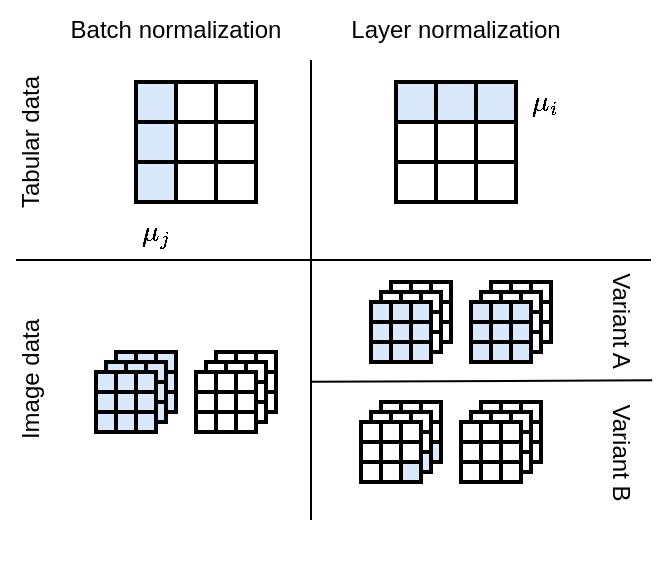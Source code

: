 <mxfile version="24.2.3" type="device">
  <diagram name="Pagina-1" id="hPfG_c1kKP1CDaCPwkiP">
    <mxGraphModel dx="1247" dy="450" grid="1" gridSize="10" guides="1" tooltips="1" connect="1" arrows="1" fold="1" page="1" pageScale="1" pageWidth="1500" pageHeight="500" math="1" shadow="0">
      <root>
        <mxCell id="0" />
        <mxCell id="1" parent="0" />
        <mxCell id="1DI8FMUEm7F4DSgxxOaH-115" value="" style="rounded=0;whiteSpace=wrap;html=1;strokeWidth=2;" vertex="1" parent="1">
          <mxGeometry x="827.5" y="191" width="10" height="10" as="geometry" />
        </mxCell>
        <mxCell id="1DI8FMUEm7F4DSgxxOaH-116" value="" style="rounded=0;whiteSpace=wrap;html=1;strokeWidth=2;" vertex="1" parent="1">
          <mxGeometry x="837.5" y="191" width="10" height="10" as="geometry" />
        </mxCell>
        <mxCell id="1DI8FMUEm7F4DSgxxOaH-117" value="" style="rounded=0;whiteSpace=wrap;html=1;strokeWidth=2;" vertex="1" parent="1">
          <mxGeometry x="847.5" y="191" width="10" height="10" as="geometry" />
        </mxCell>
        <mxCell id="1DI8FMUEm7F4DSgxxOaH-118" value="" style="rounded=0;whiteSpace=wrap;html=1;strokeWidth=2;" vertex="1" parent="1">
          <mxGeometry x="827.5" y="201" width="10" height="10" as="geometry" />
        </mxCell>
        <mxCell id="1DI8FMUEm7F4DSgxxOaH-119" value="" style="rounded=0;whiteSpace=wrap;html=1;strokeWidth=2;" vertex="1" parent="1">
          <mxGeometry x="837.5" y="201" width="10" height="10" as="geometry" />
        </mxCell>
        <mxCell id="1DI8FMUEm7F4DSgxxOaH-120" value="" style="rounded=0;whiteSpace=wrap;html=1;strokeWidth=2;" vertex="1" parent="1">
          <mxGeometry x="847.5" y="201" width="10" height="10" as="geometry" />
        </mxCell>
        <mxCell id="1DI8FMUEm7F4DSgxxOaH-121" value="" style="rounded=0;whiteSpace=wrap;html=1;strokeWidth=2;" vertex="1" parent="1">
          <mxGeometry x="827.5" y="211" width="10" height="10" as="geometry" />
        </mxCell>
        <mxCell id="1DI8FMUEm7F4DSgxxOaH-122" value="" style="rounded=0;whiteSpace=wrap;html=1;strokeWidth=2;" vertex="1" parent="1">
          <mxGeometry x="837.5" y="211" width="10" height="10" as="geometry" />
        </mxCell>
        <mxCell id="1DI8FMUEm7F4DSgxxOaH-123" value="" style="rounded=0;whiteSpace=wrap;html=1;strokeWidth=2;" vertex="1" parent="1">
          <mxGeometry x="847.5" y="211" width="10" height="10" as="geometry" />
        </mxCell>
        <mxCell id="1DI8FMUEm7F4DSgxxOaH-97" value="" style="rounded=0;whiteSpace=wrap;html=1;strokeWidth=2;" vertex="1" parent="1">
          <mxGeometry x="822.5" y="196" width="10" height="10" as="geometry" />
        </mxCell>
        <mxCell id="1DI8FMUEm7F4DSgxxOaH-98" value="" style="rounded=0;whiteSpace=wrap;html=1;strokeWidth=2;" vertex="1" parent="1">
          <mxGeometry x="832.5" y="196" width="10" height="10" as="geometry" />
        </mxCell>
        <mxCell id="1DI8FMUEm7F4DSgxxOaH-99" value="" style="rounded=0;whiteSpace=wrap;html=1;strokeWidth=2;" vertex="1" parent="1">
          <mxGeometry x="842.5" y="196" width="10" height="10" as="geometry" />
        </mxCell>
        <mxCell id="1DI8FMUEm7F4DSgxxOaH-100" value="" style="rounded=0;whiteSpace=wrap;html=1;strokeWidth=2;" vertex="1" parent="1">
          <mxGeometry x="822.5" y="206" width="10" height="10" as="geometry" />
        </mxCell>
        <mxCell id="1DI8FMUEm7F4DSgxxOaH-101" value="" style="rounded=0;whiteSpace=wrap;html=1;strokeWidth=2;" vertex="1" parent="1">
          <mxGeometry x="832.5" y="206" width="10" height="10" as="geometry" />
        </mxCell>
        <mxCell id="1DI8FMUEm7F4DSgxxOaH-102" value="" style="rounded=0;whiteSpace=wrap;html=1;strokeWidth=2;" vertex="1" parent="1">
          <mxGeometry x="842.5" y="206" width="10" height="10" as="geometry" />
        </mxCell>
        <mxCell id="1DI8FMUEm7F4DSgxxOaH-103" value="" style="rounded=0;whiteSpace=wrap;html=1;strokeWidth=2;" vertex="1" parent="1">
          <mxGeometry x="822.5" y="216" width="10" height="10" as="geometry" />
        </mxCell>
        <mxCell id="1DI8FMUEm7F4DSgxxOaH-104" value="" style="rounded=0;whiteSpace=wrap;html=1;strokeWidth=2;" vertex="1" parent="1">
          <mxGeometry x="832.5" y="216" width="10" height="10" as="geometry" />
        </mxCell>
        <mxCell id="1DI8FMUEm7F4DSgxxOaH-105" value="" style="rounded=0;whiteSpace=wrap;html=1;strokeWidth=2;" vertex="1" parent="1">
          <mxGeometry x="842.5" y="216" width="10" height="10" as="geometry" />
        </mxCell>
        <mxCell id="1DI8FMUEm7F4DSgxxOaH-1" value="" style="rounded=0;whiteSpace=wrap;html=1;strokeWidth=2;fillColor=#dae8fc;strokeColor=default;" vertex="1" parent="1">
          <mxGeometry x="700" y="91" width="20" height="20" as="geometry" />
        </mxCell>
        <mxCell id="1DI8FMUEm7F4DSgxxOaH-3" value="" style="rounded=0;whiteSpace=wrap;html=1;strokeWidth=2;" vertex="1" parent="1">
          <mxGeometry x="720" y="91" width="20" height="20" as="geometry" />
        </mxCell>
        <mxCell id="1DI8FMUEm7F4DSgxxOaH-4" value="" style="rounded=0;whiteSpace=wrap;html=1;strokeWidth=2;" vertex="1" parent="1">
          <mxGeometry x="740" y="91" width="20" height="20" as="geometry" />
        </mxCell>
        <mxCell id="1DI8FMUEm7F4DSgxxOaH-5" value="" style="rounded=0;whiteSpace=wrap;html=1;strokeWidth=2;fillColor=#dae8fc;strokeColor=default;" vertex="1" parent="1">
          <mxGeometry x="700" y="111" width="20" height="20" as="geometry" />
        </mxCell>
        <mxCell id="1DI8FMUEm7F4DSgxxOaH-6" value="" style="rounded=0;whiteSpace=wrap;html=1;strokeWidth=2;" vertex="1" parent="1">
          <mxGeometry x="720" y="111" width="20" height="20" as="geometry" />
        </mxCell>
        <mxCell id="1DI8FMUEm7F4DSgxxOaH-7" value="" style="rounded=0;whiteSpace=wrap;html=1;strokeWidth=2;" vertex="1" parent="1">
          <mxGeometry x="740" y="111" width="20" height="20" as="geometry" />
        </mxCell>
        <mxCell id="1DI8FMUEm7F4DSgxxOaH-8" value="" style="rounded=0;whiteSpace=wrap;html=1;strokeWidth=2;fillColor=#dae8fc;strokeColor=default;" vertex="1" parent="1">
          <mxGeometry x="700" y="131" width="20" height="20" as="geometry" />
        </mxCell>
        <mxCell id="1DI8FMUEm7F4DSgxxOaH-9" value="" style="rounded=0;whiteSpace=wrap;html=1;strokeWidth=2;" vertex="1" parent="1">
          <mxGeometry x="720" y="131" width="20" height="20" as="geometry" />
        </mxCell>
        <mxCell id="1DI8FMUEm7F4DSgxxOaH-10" value="" style="rounded=0;whiteSpace=wrap;html=1;strokeWidth=2;" vertex="1" parent="1">
          <mxGeometry x="740" y="131" width="20" height="20" as="geometry" />
        </mxCell>
        <mxCell id="1DI8FMUEm7F4DSgxxOaH-12" value="Tabular data" style="text;html=1;align=center;verticalAlign=middle;whiteSpace=wrap;rounded=0;rotation=-90;" vertex="1" parent="1">
          <mxGeometry x="605" y="106" width="85" height="30" as="geometry" />
        </mxCell>
        <mxCell id="1DI8FMUEm7F4DSgxxOaH-13" value="$$\mu_j$$" style="text;html=1;align=center;verticalAlign=middle;whiteSpace=wrap;rounded=0;" vertex="1" parent="1">
          <mxGeometry x="680" y="151" width="60" height="30" as="geometry" />
        </mxCell>
        <mxCell id="1DI8FMUEm7F4DSgxxOaH-14" value="Image data" style="text;html=1;align=center;verticalAlign=middle;whiteSpace=wrap;rounded=0;rotation=-90;" vertex="1" parent="1">
          <mxGeometry x="607.5" y="225" width="80" height="30" as="geometry" />
        </mxCell>
        <mxCell id="1DI8FMUEm7F4DSgxxOaH-15" value="" style="rounded=0;whiteSpace=wrap;html=1;strokeWidth=2;fillColor=#dae8fc;strokeColor=default;" vertex="1" parent="1">
          <mxGeometry x="830" y="91" width="20" height="20" as="geometry" />
        </mxCell>
        <mxCell id="1DI8FMUEm7F4DSgxxOaH-16" value="" style="rounded=0;whiteSpace=wrap;html=1;strokeWidth=2;fillColor=#dae8fc;strokeColor=default;" vertex="1" parent="1">
          <mxGeometry x="850" y="91" width="20" height="20" as="geometry" />
        </mxCell>
        <mxCell id="1DI8FMUEm7F4DSgxxOaH-17" value="" style="rounded=0;whiteSpace=wrap;html=1;strokeWidth=2;fillColor=#dae8fc;strokeColor=default;" vertex="1" parent="1">
          <mxGeometry x="870" y="91" width="20" height="20" as="geometry" />
        </mxCell>
        <mxCell id="1DI8FMUEm7F4DSgxxOaH-18" value="" style="rounded=0;whiteSpace=wrap;html=1;strokeWidth=2;" vertex="1" parent="1">
          <mxGeometry x="830" y="111" width="20" height="20" as="geometry" />
        </mxCell>
        <mxCell id="1DI8FMUEm7F4DSgxxOaH-19" value="" style="rounded=0;whiteSpace=wrap;html=1;strokeWidth=2;" vertex="1" parent="1">
          <mxGeometry x="850" y="111" width="20" height="20" as="geometry" />
        </mxCell>
        <mxCell id="1DI8FMUEm7F4DSgxxOaH-20" value="" style="rounded=0;whiteSpace=wrap;html=1;strokeWidth=2;" vertex="1" parent="1">
          <mxGeometry x="870" y="111" width="20" height="20" as="geometry" />
        </mxCell>
        <mxCell id="1DI8FMUEm7F4DSgxxOaH-21" value="" style="rounded=0;whiteSpace=wrap;html=1;strokeWidth=2;" vertex="1" parent="1">
          <mxGeometry x="830" y="131" width="20" height="20" as="geometry" />
        </mxCell>
        <mxCell id="1DI8FMUEm7F4DSgxxOaH-22" value="" style="rounded=0;whiteSpace=wrap;html=1;strokeWidth=2;" vertex="1" parent="1">
          <mxGeometry x="850" y="131" width="20" height="20" as="geometry" />
        </mxCell>
        <mxCell id="1DI8FMUEm7F4DSgxxOaH-23" value="" style="rounded=0;whiteSpace=wrap;html=1;strokeWidth=2;" vertex="1" parent="1">
          <mxGeometry x="870" y="131" width="20" height="20" as="geometry" />
        </mxCell>
        <mxCell id="1DI8FMUEm7F4DSgxxOaH-24" value="$$\mu_i$$" style="text;html=1;align=center;verticalAlign=middle;whiteSpace=wrap;rounded=0;" vertex="1" parent="1">
          <mxGeometry x="890" y="86" width="30" height="30" as="geometry" />
        </mxCell>
        <mxCell id="1DI8FMUEm7F4DSgxxOaH-71" value="" style="rounded=0;whiteSpace=wrap;html=1;strokeWidth=2;fillColor=#dae8fc;strokeColor=default;" vertex="1" parent="1">
          <mxGeometry x="817.5" y="201" width="10" height="10" as="geometry" />
        </mxCell>
        <mxCell id="1DI8FMUEm7F4DSgxxOaH-80" value="" style="rounded=0;whiteSpace=wrap;html=1;strokeWidth=2;fillColor=#dae8fc;strokeColor=default;" vertex="1" parent="1">
          <mxGeometry x="827.5" y="201" width="10" height="10" as="geometry" />
        </mxCell>
        <mxCell id="1DI8FMUEm7F4DSgxxOaH-81" value="" style="rounded=0;whiteSpace=wrap;html=1;strokeWidth=2;fillColor=#dae8fc;strokeColor=default;" vertex="1" parent="1">
          <mxGeometry x="837.5" y="201" width="10" height="10" as="geometry" />
        </mxCell>
        <mxCell id="1DI8FMUEm7F4DSgxxOaH-82" value="" style="rounded=0;whiteSpace=wrap;html=1;strokeWidth=2;fillColor=#dae8fc;strokeColor=default;" vertex="1" parent="1">
          <mxGeometry x="817.5" y="211" width="10" height="10" as="geometry" />
        </mxCell>
        <mxCell id="1DI8FMUEm7F4DSgxxOaH-83" value="" style="rounded=0;whiteSpace=wrap;html=1;strokeWidth=2;fillColor=#dae8fc;strokeColor=default;" vertex="1" parent="1">
          <mxGeometry x="827.5" y="211" width="10" height="10" as="geometry" />
        </mxCell>
        <mxCell id="1DI8FMUEm7F4DSgxxOaH-84" value="" style="rounded=0;whiteSpace=wrap;html=1;strokeWidth=2;fillColor=#dae8fc;strokeColor=default;" vertex="1" parent="1">
          <mxGeometry x="837.5" y="211" width="10" height="10" as="geometry" />
        </mxCell>
        <mxCell id="1DI8FMUEm7F4DSgxxOaH-85" value="" style="rounded=0;whiteSpace=wrap;html=1;strokeWidth=2;fillColor=#dae8fc;strokeColor=default;" vertex="1" parent="1">
          <mxGeometry x="817.5" y="221" width="10" height="10" as="geometry" />
        </mxCell>
        <mxCell id="1DI8FMUEm7F4DSgxxOaH-86" value="" style="rounded=0;whiteSpace=wrap;html=1;strokeWidth=2;fillColor=#dae8fc;strokeColor=default;" vertex="1" parent="1">
          <mxGeometry x="827.5" y="221" width="10" height="10" as="geometry" />
        </mxCell>
        <mxCell id="1DI8FMUEm7F4DSgxxOaH-87" value="" style="rounded=0;whiteSpace=wrap;html=1;strokeWidth=2;fillColor=#dae8fc;strokeColor=default;" vertex="1" parent="1">
          <mxGeometry x="837.5" y="221" width="10" height="10" as="geometry" />
        </mxCell>
        <mxCell id="1DI8FMUEm7F4DSgxxOaH-124" value="" style="rounded=0;whiteSpace=wrap;html=1;strokeWidth=2;" vertex="1" parent="1">
          <mxGeometry x="877.5" y="191" width="10" height="10" as="geometry" />
        </mxCell>
        <mxCell id="1DI8FMUEm7F4DSgxxOaH-125" value="" style="rounded=0;whiteSpace=wrap;html=1;strokeWidth=2;" vertex="1" parent="1">
          <mxGeometry x="887.5" y="191" width="10" height="10" as="geometry" />
        </mxCell>
        <mxCell id="1DI8FMUEm7F4DSgxxOaH-126" value="" style="rounded=0;whiteSpace=wrap;html=1;strokeWidth=2;" vertex="1" parent="1">
          <mxGeometry x="897.5" y="191" width="10" height="10" as="geometry" />
        </mxCell>
        <mxCell id="1DI8FMUEm7F4DSgxxOaH-127" value="" style="rounded=0;whiteSpace=wrap;html=1;strokeWidth=2;" vertex="1" parent="1">
          <mxGeometry x="877.5" y="201" width="10" height="10" as="geometry" />
        </mxCell>
        <mxCell id="1DI8FMUEm7F4DSgxxOaH-128" value="" style="rounded=0;whiteSpace=wrap;html=1;strokeWidth=2;" vertex="1" parent="1">
          <mxGeometry x="887.5" y="201" width="10" height="10" as="geometry" />
        </mxCell>
        <mxCell id="1DI8FMUEm7F4DSgxxOaH-129" value="" style="rounded=0;whiteSpace=wrap;html=1;strokeWidth=2;" vertex="1" parent="1">
          <mxGeometry x="897.5" y="201" width="10" height="10" as="geometry" />
        </mxCell>
        <mxCell id="1DI8FMUEm7F4DSgxxOaH-130" value="" style="rounded=0;whiteSpace=wrap;html=1;strokeWidth=2;" vertex="1" parent="1">
          <mxGeometry x="877.5" y="211" width="10" height="10" as="geometry" />
        </mxCell>
        <mxCell id="1DI8FMUEm7F4DSgxxOaH-131" value="" style="rounded=0;whiteSpace=wrap;html=1;strokeWidth=2;" vertex="1" parent="1">
          <mxGeometry x="887.5" y="211" width="10" height="10" as="geometry" />
        </mxCell>
        <mxCell id="1DI8FMUEm7F4DSgxxOaH-132" value="" style="rounded=0;whiteSpace=wrap;html=1;strokeWidth=2;" vertex="1" parent="1">
          <mxGeometry x="897.5" y="211" width="10" height="10" as="geometry" />
        </mxCell>
        <mxCell id="1DI8FMUEm7F4DSgxxOaH-133" value="" style="rounded=0;whiteSpace=wrap;html=1;strokeWidth=2;" vertex="1" parent="1">
          <mxGeometry x="872.5" y="196" width="10" height="10" as="geometry" />
        </mxCell>
        <mxCell id="1DI8FMUEm7F4DSgxxOaH-134" value="" style="rounded=0;whiteSpace=wrap;html=1;strokeWidth=2;" vertex="1" parent="1">
          <mxGeometry x="882.5" y="196" width="10" height="10" as="geometry" />
        </mxCell>
        <mxCell id="1DI8FMUEm7F4DSgxxOaH-135" value="" style="rounded=0;whiteSpace=wrap;html=1;strokeWidth=2;" vertex="1" parent="1">
          <mxGeometry x="892.5" y="196" width="10" height="10" as="geometry" />
        </mxCell>
        <mxCell id="1DI8FMUEm7F4DSgxxOaH-136" value="" style="rounded=0;whiteSpace=wrap;html=1;strokeWidth=2;" vertex="1" parent="1">
          <mxGeometry x="872.5" y="206" width="10" height="10" as="geometry" />
        </mxCell>
        <mxCell id="1DI8FMUEm7F4DSgxxOaH-137" value="" style="rounded=0;whiteSpace=wrap;html=1;strokeWidth=2;" vertex="1" parent="1">
          <mxGeometry x="882.5" y="206" width="10" height="10" as="geometry" />
        </mxCell>
        <mxCell id="1DI8FMUEm7F4DSgxxOaH-138" value="" style="rounded=0;whiteSpace=wrap;html=1;strokeWidth=2;" vertex="1" parent="1">
          <mxGeometry x="892.5" y="206" width="10" height="10" as="geometry" />
        </mxCell>
        <mxCell id="1DI8FMUEm7F4DSgxxOaH-139" value="" style="rounded=0;whiteSpace=wrap;html=1;strokeWidth=2;" vertex="1" parent="1">
          <mxGeometry x="872.5" y="216" width="10" height="10" as="geometry" />
        </mxCell>
        <mxCell id="1DI8FMUEm7F4DSgxxOaH-140" value="" style="rounded=0;whiteSpace=wrap;html=1;strokeWidth=2;" vertex="1" parent="1">
          <mxGeometry x="882.5" y="216" width="10" height="10" as="geometry" />
        </mxCell>
        <mxCell id="1DI8FMUEm7F4DSgxxOaH-141" value="" style="rounded=0;whiteSpace=wrap;html=1;strokeWidth=2;" vertex="1" parent="1">
          <mxGeometry x="892.5" y="216" width="10" height="10" as="geometry" />
        </mxCell>
        <mxCell id="1DI8FMUEm7F4DSgxxOaH-142" value="" style="rounded=0;whiteSpace=wrap;html=1;strokeWidth=2;fillColor=#dae8fc;strokeColor=default;" vertex="1" parent="1">
          <mxGeometry x="867.5" y="201" width="10" height="10" as="geometry" />
        </mxCell>
        <mxCell id="1DI8FMUEm7F4DSgxxOaH-143" value="" style="rounded=0;whiteSpace=wrap;html=1;strokeWidth=2;fillColor=#dae8fc;strokeColor=default;" vertex="1" parent="1">
          <mxGeometry x="877.5" y="201" width="10" height="10" as="geometry" />
        </mxCell>
        <mxCell id="1DI8FMUEm7F4DSgxxOaH-144" value="" style="rounded=0;whiteSpace=wrap;html=1;strokeWidth=2;fillColor=#dae8fc;strokeColor=default;" vertex="1" parent="1">
          <mxGeometry x="887.5" y="201" width="10" height="10" as="geometry" />
        </mxCell>
        <mxCell id="1DI8FMUEm7F4DSgxxOaH-145" value="" style="rounded=0;whiteSpace=wrap;html=1;strokeWidth=2;fillColor=#dae8fc;strokeColor=default;" vertex="1" parent="1">
          <mxGeometry x="867.5" y="211" width="10" height="10" as="geometry" />
        </mxCell>
        <mxCell id="1DI8FMUEm7F4DSgxxOaH-146" value="" style="rounded=0;whiteSpace=wrap;html=1;strokeWidth=2;fillColor=#dae8fc;strokeColor=default;" vertex="1" parent="1">
          <mxGeometry x="877.5" y="211" width="10" height="10" as="geometry" />
        </mxCell>
        <mxCell id="1DI8FMUEm7F4DSgxxOaH-147" value="" style="rounded=0;whiteSpace=wrap;html=1;strokeWidth=2;fillColor=#dae8fc;strokeColor=default;" vertex="1" parent="1">
          <mxGeometry x="887.5" y="211" width="10" height="10" as="geometry" />
        </mxCell>
        <mxCell id="1DI8FMUEm7F4DSgxxOaH-148" value="" style="rounded=0;whiteSpace=wrap;html=1;strokeWidth=2;fillColor=#dae8fc;strokeColor=default;" vertex="1" parent="1">
          <mxGeometry x="867.5" y="221" width="10" height="10" as="geometry" />
        </mxCell>
        <mxCell id="1DI8FMUEm7F4DSgxxOaH-149" value="" style="rounded=0;whiteSpace=wrap;html=1;strokeWidth=2;fillColor=#dae8fc;strokeColor=default;" vertex="1" parent="1">
          <mxGeometry x="877.5" y="221" width="10" height="10" as="geometry" />
        </mxCell>
        <mxCell id="1DI8FMUEm7F4DSgxxOaH-150" value="" style="rounded=0;whiteSpace=wrap;html=1;strokeWidth=2;fillColor=#dae8fc;strokeColor=default;" vertex="1" parent="1">
          <mxGeometry x="887.5" y="221" width="10" height="10" as="geometry" />
        </mxCell>
        <mxCell id="1DI8FMUEm7F4DSgxxOaH-151" value="" style="rounded=0;whiteSpace=wrap;html=1;strokeWidth=2;fillColor=#dae8fc;strokeColor=default;" vertex="1" parent="1">
          <mxGeometry x="690" y="226" width="10" height="10" as="geometry" />
        </mxCell>
        <mxCell id="1DI8FMUEm7F4DSgxxOaH-152" value="" style="rounded=0;whiteSpace=wrap;html=1;strokeWidth=2;fillColor=#dae8fc;strokeColor=default;" vertex="1" parent="1">
          <mxGeometry x="700" y="226" width="10" height="10" as="geometry" />
        </mxCell>
        <mxCell id="1DI8FMUEm7F4DSgxxOaH-153" value="" style="rounded=0;whiteSpace=wrap;html=1;strokeWidth=2;fillColor=#dae8fc;strokeColor=default;" vertex="1" parent="1">
          <mxGeometry x="710" y="226" width="10" height="10" as="geometry" />
        </mxCell>
        <mxCell id="1DI8FMUEm7F4DSgxxOaH-154" value="" style="rounded=0;whiteSpace=wrap;html=1;strokeWidth=2;fillColor=#dae8fc;strokeColor=default;" vertex="1" parent="1">
          <mxGeometry x="690" y="236" width="10" height="10" as="geometry" />
        </mxCell>
        <mxCell id="1DI8FMUEm7F4DSgxxOaH-155" value="" style="rounded=0;whiteSpace=wrap;html=1;strokeWidth=2;fillColor=#dae8fc;strokeColor=default;" vertex="1" parent="1">
          <mxGeometry x="700" y="236" width="10" height="10" as="geometry" />
        </mxCell>
        <mxCell id="1DI8FMUEm7F4DSgxxOaH-156" value="" style="rounded=0;whiteSpace=wrap;html=1;strokeWidth=2;fillColor=#dae8fc;strokeColor=default;" vertex="1" parent="1">
          <mxGeometry x="710" y="236" width="10" height="10" as="geometry" />
        </mxCell>
        <mxCell id="1DI8FMUEm7F4DSgxxOaH-157" value="" style="rounded=0;whiteSpace=wrap;html=1;strokeWidth=2;fillColor=#dae8fc;strokeColor=default;" vertex="1" parent="1">
          <mxGeometry x="690" y="246" width="10" height="10" as="geometry" />
        </mxCell>
        <mxCell id="1DI8FMUEm7F4DSgxxOaH-158" value="" style="rounded=0;whiteSpace=wrap;html=1;strokeWidth=2;fillColor=#dae8fc;strokeColor=default;" vertex="1" parent="1">
          <mxGeometry x="700" y="246" width="10" height="10" as="geometry" />
        </mxCell>
        <mxCell id="1DI8FMUEm7F4DSgxxOaH-159" value="" style="rounded=0;whiteSpace=wrap;html=1;strokeWidth=2;fillColor=#dae8fc;strokeColor=default;" vertex="1" parent="1">
          <mxGeometry x="710" y="246" width="10" height="10" as="geometry" />
        </mxCell>
        <mxCell id="1DI8FMUEm7F4DSgxxOaH-160" value="" style="rounded=0;whiteSpace=wrap;html=1;strokeWidth=2;fillColor=#dae8fc;strokeColor=default;" vertex="1" parent="1">
          <mxGeometry x="685" y="231" width="10" height="10" as="geometry" />
        </mxCell>
        <mxCell id="1DI8FMUEm7F4DSgxxOaH-161" value="" style="rounded=0;whiteSpace=wrap;html=1;strokeWidth=2;fillColor=#dae8fc;strokeColor=default;" vertex="1" parent="1">
          <mxGeometry x="695" y="231" width="10" height="10" as="geometry" />
        </mxCell>
        <mxCell id="1DI8FMUEm7F4DSgxxOaH-162" value="" style="rounded=0;whiteSpace=wrap;html=1;strokeWidth=2;fillColor=#dae8fc;strokeColor=default;" vertex="1" parent="1">
          <mxGeometry x="705" y="231" width="10" height="10" as="geometry" />
        </mxCell>
        <mxCell id="1DI8FMUEm7F4DSgxxOaH-163" value="" style="rounded=0;whiteSpace=wrap;html=1;strokeWidth=2;fillColor=#dae8fc;strokeColor=default;" vertex="1" parent="1">
          <mxGeometry x="685" y="241" width="10" height="10" as="geometry" />
        </mxCell>
        <mxCell id="1DI8FMUEm7F4DSgxxOaH-164" value="" style="rounded=0;whiteSpace=wrap;html=1;strokeWidth=2;fillColor=#dae8fc;strokeColor=default;" vertex="1" parent="1">
          <mxGeometry x="695" y="241" width="10" height="10" as="geometry" />
        </mxCell>
        <mxCell id="1DI8FMUEm7F4DSgxxOaH-165" value="" style="rounded=0;whiteSpace=wrap;html=1;strokeWidth=2;fillColor=#dae8fc;strokeColor=default;" vertex="1" parent="1">
          <mxGeometry x="705" y="241" width="10" height="10" as="geometry" />
        </mxCell>
        <mxCell id="1DI8FMUEm7F4DSgxxOaH-166" value="" style="rounded=0;whiteSpace=wrap;html=1;strokeWidth=2;fillColor=#dae8fc;strokeColor=default;" vertex="1" parent="1">
          <mxGeometry x="685" y="251" width="10" height="10" as="geometry" />
        </mxCell>
        <mxCell id="1DI8FMUEm7F4DSgxxOaH-167" value="" style="rounded=0;whiteSpace=wrap;html=1;strokeWidth=2;fillColor=#dae8fc;strokeColor=default;" vertex="1" parent="1">
          <mxGeometry x="695" y="251" width="10" height="10" as="geometry" />
        </mxCell>
        <mxCell id="1DI8FMUEm7F4DSgxxOaH-168" value="" style="rounded=0;whiteSpace=wrap;html=1;strokeWidth=2;fillColor=#dae8fc;strokeColor=default;" vertex="1" parent="1">
          <mxGeometry x="705" y="251" width="10" height="10" as="geometry" />
        </mxCell>
        <mxCell id="1DI8FMUEm7F4DSgxxOaH-169" value="" style="rounded=0;whiteSpace=wrap;html=1;strokeWidth=2;fillColor=#dae8fc;strokeColor=default;" vertex="1" parent="1">
          <mxGeometry x="680" y="236" width="10" height="10" as="geometry" />
        </mxCell>
        <mxCell id="1DI8FMUEm7F4DSgxxOaH-170" value="" style="rounded=0;whiteSpace=wrap;html=1;strokeWidth=2;fillColor=#dae8fc;strokeColor=default;" vertex="1" parent="1">
          <mxGeometry x="690" y="236" width="10" height="10" as="geometry" />
        </mxCell>
        <mxCell id="1DI8FMUEm7F4DSgxxOaH-171" value="" style="rounded=0;whiteSpace=wrap;html=1;strokeWidth=2;fillColor=#dae8fc;strokeColor=default;" vertex="1" parent="1">
          <mxGeometry x="700" y="236" width="10" height="10" as="geometry" />
        </mxCell>
        <mxCell id="1DI8FMUEm7F4DSgxxOaH-172" value="" style="rounded=0;whiteSpace=wrap;html=1;strokeWidth=2;fillColor=#dae8fc;strokeColor=default;" vertex="1" parent="1">
          <mxGeometry x="680" y="246" width="10" height="10" as="geometry" />
        </mxCell>
        <mxCell id="1DI8FMUEm7F4DSgxxOaH-173" value="" style="rounded=0;whiteSpace=wrap;html=1;strokeWidth=2;fillColor=#dae8fc;strokeColor=default;" vertex="1" parent="1">
          <mxGeometry x="690" y="246" width="10" height="10" as="geometry" />
        </mxCell>
        <mxCell id="1DI8FMUEm7F4DSgxxOaH-174" value="" style="rounded=0;whiteSpace=wrap;html=1;strokeWidth=2;fillColor=#dae8fc;strokeColor=default;" vertex="1" parent="1">
          <mxGeometry x="700" y="246" width="10" height="10" as="geometry" />
        </mxCell>
        <mxCell id="1DI8FMUEm7F4DSgxxOaH-175" value="" style="rounded=0;whiteSpace=wrap;html=1;strokeWidth=2;fillColor=#dae8fc;strokeColor=default;" vertex="1" parent="1">
          <mxGeometry x="680" y="256" width="10" height="10" as="geometry" />
        </mxCell>
        <mxCell id="1DI8FMUEm7F4DSgxxOaH-176" value="" style="rounded=0;whiteSpace=wrap;html=1;strokeWidth=2;fillColor=#dae8fc;strokeColor=default;" vertex="1" parent="1">
          <mxGeometry x="690" y="256" width="10" height="10" as="geometry" />
        </mxCell>
        <mxCell id="1DI8FMUEm7F4DSgxxOaH-177" value="" style="rounded=0;whiteSpace=wrap;html=1;strokeWidth=2;fillColor=#dae8fc;strokeColor=default;" vertex="1" parent="1">
          <mxGeometry x="700" y="256" width="10" height="10" as="geometry" />
        </mxCell>
        <mxCell id="1DI8FMUEm7F4DSgxxOaH-178" value="" style="rounded=0;whiteSpace=wrap;html=1;strokeWidth=2;" vertex="1" parent="1">
          <mxGeometry x="740" y="226" width="10" height="10" as="geometry" />
        </mxCell>
        <mxCell id="1DI8FMUEm7F4DSgxxOaH-179" value="" style="rounded=0;whiteSpace=wrap;html=1;strokeWidth=2;" vertex="1" parent="1">
          <mxGeometry x="750" y="226" width="10" height="10" as="geometry" />
        </mxCell>
        <mxCell id="1DI8FMUEm7F4DSgxxOaH-180" value="" style="rounded=0;whiteSpace=wrap;html=1;strokeWidth=2;" vertex="1" parent="1">
          <mxGeometry x="760" y="226" width="10" height="10" as="geometry" />
        </mxCell>
        <mxCell id="1DI8FMUEm7F4DSgxxOaH-181" value="" style="rounded=0;whiteSpace=wrap;html=1;strokeWidth=2;" vertex="1" parent="1">
          <mxGeometry x="740" y="236" width="10" height="10" as="geometry" />
        </mxCell>
        <mxCell id="1DI8FMUEm7F4DSgxxOaH-182" value="" style="rounded=0;whiteSpace=wrap;html=1;strokeWidth=2;" vertex="1" parent="1">
          <mxGeometry x="750" y="236" width="10" height="10" as="geometry" />
        </mxCell>
        <mxCell id="1DI8FMUEm7F4DSgxxOaH-183" value="" style="rounded=0;whiteSpace=wrap;html=1;strokeWidth=2;" vertex="1" parent="1">
          <mxGeometry x="760" y="236" width="10" height="10" as="geometry" />
        </mxCell>
        <mxCell id="1DI8FMUEm7F4DSgxxOaH-184" value="" style="rounded=0;whiteSpace=wrap;html=1;strokeWidth=2;" vertex="1" parent="1">
          <mxGeometry x="740" y="246" width="10" height="10" as="geometry" />
        </mxCell>
        <mxCell id="1DI8FMUEm7F4DSgxxOaH-185" value="" style="rounded=0;whiteSpace=wrap;html=1;strokeWidth=2;" vertex="1" parent="1">
          <mxGeometry x="750" y="246" width="10" height="10" as="geometry" />
        </mxCell>
        <mxCell id="1DI8FMUEm7F4DSgxxOaH-186" value="" style="rounded=0;whiteSpace=wrap;html=1;strokeWidth=2;" vertex="1" parent="1">
          <mxGeometry x="760" y="246" width="10" height="10" as="geometry" />
        </mxCell>
        <mxCell id="1DI8FMUEm7F4DSgxxOaH-187" value="" style="rounded=0;whiteSpace=wrap;html=1;strokeWidth=2;" vertex="1" parent="1">
          <mxGeometry x="735" y="231" width="10" height="10" as="geometry" />
        </mxCell>
        <mxCell id="1DI8FMUEm7F4DSgxxOaH-188" value="" style="rounded=0;whiteSpace=wrap;html=1;strokeWidth=2;" vertex="1" parent="1">
          <mxGeometry x="745" y="231" width="10" height="10" as="geometry" />
        </mxCell>
        <mxCell id="1DI8FMUEm7F4DSgxxOaH-189" value="" style="rounded=0;whiteSpace=wrap;html=1;strokeWidth=2;" vertex="1" parent="1">
          <mxGeometry x="755" y="231" width="10" height="10" as="geometry" />
        </mxCell>
        <mxCell id="1DI8FMUEm7F4DSgxxOaH-190" value="" style="rounded=0;whiteSpace=wrap;html=1;strokeWidth=2;" vertex="1" parent="1">
          <mxGeometry x="735" y="241" width="10" height="10" as="geometry" />
        </mxCell>
        <mxCell id="1DI8FMUEm7F4DSgxxOaH-191" value="" style="rounded=0;whiteSpace=wrap;html=1;strokeWidth=2;" vertex="1" parent="1">
          <mxGeometry x="745" y="241" width="10" height="10" as="geometry" />
        </mxCell>
        <mxCell id="1DI8FMUEm7F4DSgxxOaH-192" value="" style="rounded=0;whiteSpace=wrap;html=1;strokeWidth=2;" vertex="1" parent="1">
          <mxGeometry x="755" y="241" width="10" height="10" as="geometry" />
        </mxCell>
        <mxCell id="1DI8FMUEm7F4DSgxxOaH-193" value="" style="rounded=0;whiteSpace=wrap;html=1;strokeWidth=2;" vertex="1" parent="1">
          <mxGeometry x="735" y="251" width="10" height="10" as="geometry" />
        </mxCell>
        <mxCell id="1DI8FMUEm7F4DSgxxOaH-194" value="" style="rounded=0;whiteSpace=wrap;html=1;strokeWidth=2;" vertex="1" parent="1">
          <mxGeometry x="745" y="251" width="10" height="10" as="geometry" />
        </mxCell>
        <mxCell id="1DI8FMUEm7F4DSgxxOaH-195" value="" style="rounded=0;whiteSpace=wrap;html=1;strokeWidth=2;" vertex="1" parent="1">
          <mxGeometry x="755" y="251" width="10" height="10" as="geometry" />
        </mxCell>
        <mxCell id="1DI8FMUEm7F4DSgxxOaH-196" value="" style="rounded=0;whiteSpace=wrap;html=1;strokeWidth=2;" vertex="1" parent="1">
          <mxGeometry x="730" y="236" width="10" height="10" as="geometry" />
        </mxCell>
        <mxCell id="1DI8FMUEm7F4DSgxxOaH-197" value="" style="rounded=0;whiteSpace=wrap;html=1;strokeWidth=2;" vertex="1" parent="1">
          <mxGeometry x="740" y="236" width="10" height="10" as="geometry" />
        </mxCell>
        <mxCell id="1DI8FMUEm7F4DSgxxOaH-198" value="" style="rounded=0;whiteSpace=wrap;html=1;strokeWidth=2;" vertex="1" parent="1">
          <mxGeometry x="750" y="236" width="10" height="10" as="geometry" />
        </mxCell>
        <mxCell id="1DI8FMUEm7F4DSgxxOaH-199" value="" style="rounded=0;whiteSpace=wrap;html=1;strokeWidth=2;" vertex="1" parent="1">
          <mxGeometry x="730" y="246" width="10" height="10" as="geometry" />
        </mxCell>
        <mxCell id="1DI8FMUEm7F4DSgxxOaH-200" value="" style="rounded=0;whiteSpace=wrap;html=1;strokeWidth=2;" vertex="1" parent="1">
          <mxGeometry x="740" y="246" width="10" height="10" as="geometry" />
        </mxCell>
        <mxCell id="1DI8FMUEm7F4DSgxxOaH-201" value="" style="rounded=0;whiteSpace=wrap;html=1;strokeWidth=2;" vertex="1" parent="1">
          <mxGeometry x="750" y="246" width="10" height="10" as="geometry" />
        </mxCell>
        <mxCell id="1DI8FMUEm7F4DSgxxOaH-202" value="" style="rounded=0;whiteSpace=wrap;html=1;strokeWidth=2;" vertex="1" parent="1">
          <mxGeometry x="730" y="256" width="10" height="10" as="geometry" />
        </mxCell>
        <mxCell id="1DI8FMUEm7F4DSgxxOaH-203" value="" style="rounded=0;whiteSpace=wrap;html=1;strokeWidth=2;" vertex="1" parent="1">
          <mxGeometry x="740" y="256" width="10" height="10" as="geometry" />
        </mxCell>
        <mxCell id="1DI8FMUEm7F4DSgxxOaH-204" value="" style="rounded=0;whiteSpace=wrap;html=1;strokeWidth=2;" vertex="1" parent="1">
          <mxGeometry x="750" y="256" width="10" height="10" as="geometry" />
        </mxCell>
        <mxCell id="1DI8FMUEm7F4DSgxxOaH-205" value="" style="rounded=0;whiteSpace=wrap;html=1;strokeWidth=2;" vertex="1" parent="1">
          <mxGeometry x="822.5" y="251" width="10" height="10" as="geometry" />
        </mxCell>
        <mxCell id="1DI8FMUEm7F4DSgxxOaH-206" value="" style="rounded=0;whiteSpace=wrap;html=1;strokeWidth=2;" vertex="1" parent="1">
          <mxGeometry x="832.5" y="251" width="10" height="10" as="geometry" />
        </mxCell>
        <mxCell id="1DI8FMUEm7F4DSgxxOaH-207" value="" style="rounded=0;whiteSpace=wrap;html=1;strokeWidth=2;" vertex="1" parent="1">
          <mxGeometry x="842.5" y="251" width="10" height="10" as="geometry" />
        </mxCell>
        <mxCell id="1DI8FMUEm7F4DSgxxOaH-208" value="" style="rounded=0;whiteSpace=wrap;html=1;strokeWidth=2;" vertex="1" parent="1">
          <mxGeometry x="822.5" y="261" width="10" height="10" as="geometry" />
        </mxCell>
        <mxCell id="1DI8FMUEm7F4DSgxxOaH-209" value="" style="rounded=0;whiteSpace=wrap;html=1;strokeWidth=2;" vertex="1" parent="1">
          <mxGeometry x="832.5" y="261" width="10" height="10" as="geometry" />
        </mxCell>
        <mxCell id="1DI8FMUEm7F4DSgxxOaH-210" value="" style="rounded=0;whiteSpace=wrap;html=1;strokeWidth=2;" vertex="1" parent="1">
          <mxGeometry x="842.5" y="261" width="10" height="10" as="geometry" />
        </mxCell>
        <mxCell id="1DI8FMUEm7F4DSgxxOaH-211" value="" style="rounded=0;whiteSpace=wrap;html=1;strokeWidth=2;" vertex="1" parent="1">
          <mxGeometry x="822.5" y="271" width="10" height="10" as="geometry" />
        </mxCell>
        <mxCell id="1DI8FMUEm7F4DSgxxOaH-212" value="" style="rounded=0;whiteSpace=wrap;html=1;strokeWidth=2;" vertex="1" parent="1">
          <mxGeometry x="832.5" y="271" width="10" height="10" as="geometry" />
        </mxCell>
        <mxCell id="1DI8FMUEm7F4DSgxxOaH-213" value="" style="rounded=0;whiteSpace=wrap;html=1;strokeWidth=2;fillColor=#dae8fc;strokeColor=default;" vertex="1" parent="1">
          <mxGeometry x="842.5" y="271" width="10" height="10" as="geometry" />
        </mxCell>
        <mxCell id="1DI8FMUEm7F4DSgxxOaH-214" value="" style="rounded=0;whiteSpace=wrap;html=1;strokeWidth=2;" vertex="1" parent="1">
          <mxGeometry x="817.5" y="256" width="10" height="10" as="geometry" />
        </mxCell>
        <mxCell id="1DI8FMUEm7F4DSgxxOaH-215" value="" style="rounded=0;whiteSpace=wrap;html=1;strokeWidth=2;" vertex="1" parent="1">
          <mxGeometry x="827.5" y="256" width="10" height="10" as="geometry" />
        </mxCell>
        <mxCell id="1DI8FMUEm7F4DSgxxOaH-216" value="" style="rounded=0;whiteSpace=wrap;html=1;strokeWidth=2;" vertex="1" parent="1">
          <mxGeometry x="837.5" y="256" width="10" height="10" as="geometry" />
        </mxCell>
        <mxCell id="1DI8FMUEm7F4DSgxxOaH-217" value="" style="rounded=0;whiteSpace=wrap;html=1;strokeWidth=2;" vertex="1" parent="1">
          <mxGeometry x="817.5" y="266" width="10" height="10" as="geometry" />
        </mxCell>
        <mxCell id="1DI8FMUEm7F4DSgxxOaH-218" value="" style="rounded=0;whiteSpace=wrap;html=1;strokeWidth=2;" vertex="1" parent="1">
          <mxGeometry x="827.5" y="266" width="10" height="10" as="geometry" />
        </mxCell>
        <mxCell id="1DI8FMUEm7F4DSgxxOaH-219" value="" style="rounded=0;whiteSpace=wrap;html=1;strokeWidth=2;" vertex="1" parent="1">
          <mxGeometry x="837.5" y="266" width="10" height="10" as="geometry" />
        </mxCell>
        <mxCell id="1DI8FMUEm7F4DSgxxOaH-220" value="" style="rounded=0;whiteSpace=wrap;html=1;strokeWidth=2;" vertex="1" parent="1">
          <mxGeometry x="817.5" y="276" width="10" height="10" as="geometry" />
        </mxCell>
        <mxCell id="1DI8FMUEm7F4DSgxxOaH-221" value="" style="rounded=0;whiteSpace=wrap;html=1;strokeWidth=2;" vertex="1" parent="1">
          <mxGeometry x="827.5" y="276" width="10" height="10" as="geometry" />
        </mxCell>
        <mxCell id="1DI8FMUEm7F4DSgxxOaH-222" value="" style="rounded=0;whiteSpace=wrap;html=1;strokeWidth=2;fillColor=#dae8fc;strokeColor=default;" vertex="1" parent="1">
          <mxGeometry x="837.5" y="276" width="10" height="10" as="geometry" />
        </mxCell>
        <mxCell id="1DI8FMUEm7F4DSgxxOaH-223" value="" style="rounded=0;whiteSpace=wrap;html=1;strokeWidth=2;" vertex="1" parent="1">
          <mxGeometry x="812.5" y="261" width="10" height="10" as="geometry" />
        </mxCell>
        <mxCell id="1DI8FMUEm7F4DSgxxOaH-224" value="" style="rounded=0;whiteSpace=wrap;html=1;strokeWidth=2;" vertex="1" parent="1">
          <mxGeometry x="822.5" y="261" width="10" height="10" as="geometry" />
        </mxCell>
        <mxCell id="1DI8FMUEm7F4DSgxxOaH-225" value="" style="rounded=0;whiteSpace=wrap;html=1;strokeWidth=2;" vertex="1" parent="1">
          <mxGeometry x="832.5" y="261" width="10" height="10" as="geometry" />
        </mxCell>
        <mxCell id="1DI8FMUEm7F4DSgxxOaH-226" value="" style="rounded=0;whiteSpace=wrap;html=1;strokeWidth=2;" vertex="1" parent="1">
          <mxGeometry x="812.5" y="271" width="10" height="10" as="geometry" />
        </mxCell>
        <mxCell id="1DI8FMUEm7F4DSgxxOaH-227" value="" style="rounded=0;whiteSpace=wrap;html=1;strokeWidth=2;" vertex="1" parent="1">
          <mxGeometry x="822.5" y="271" width="10" height="10" as="geometry" />
        </mxCell>
        <mxCell id="1DI8FMUEm7F4DSgxxOaH-228" value="" style="rounded=0;whiteSpace=wrap;html=1;strokeWidth=2;" vertex="1" parent="1">
          <mxGeometry x="832.5" y="271" width="10" height="10" as="geometry" />
        </mxCell>
        <mxCell id="1DI8FMUEm7F4DSgxxOaH-229" value="" style="rounded=0;whiteSpace=wrap;html=1;strokeWidth=2;" vertex="1" parent="1">
          <mxGeometry x="812.5" y="281" width="10" height="10" as="geometry" />
        </mxCell>
        <mxCell id="1DI8FMUEm7F4DSgxxOaH-230" value="" style="rounded=0;whiteSpace=wrap;html=1;strokeWidth=2;" vertex="1" parent="1">
          <mxGeometry x="822.5" y="281" width="10" height="10" as="geometry" />
        </mxCell>
        <mxCell id="1DI8FMUEm7F4DSgxxOaH-231" value="" style="rounded=0;whiteSpace=wrap;html=1;strokeWidth=2;fillColor=#dae8fc;strokeColor=default;" vertex="1" parent="1">
          <mxGeometry x="832.5" y="281" width="10" height="10" as="geometry" />
        </mxCell>
        <mxCell id="1DI8FMUEm7F4DSgxxOaH-232" value="" style="rounded=0;whiteSpace=wrap;html=1;strokeWidth=2;" vertex="1" parent="1">
          <mxGeometry x="872.5" y="251" width="10" height="10" as="geometry" />
        </mxCell>
        <mxCell id="1DI8FMUEm7F4DSgxxOaH-233" value="" style="rounded=0;whiteSpace=wrap;html=1;strokeWidth=2;" vertex="1" parent="1">
          <mxGeometry x="882.5" y="251" width="10" height="10" as="geometry" />
        </mxCell>
        <mxCell id="1DI8FMUEm7F4DSgxxOaH-234" value="" style="rounded=0;whiteSpace=wrap;html=1;strokeWidth=2;" vertex="1" parent="1">
          <mxGeometry x="892.5" y="251" width="10" height="10" as="geometry" />
        </mxCell>
        <mxCell id="1DI8FMUEm7F4DSgxxOaH-235" value="" style="rounded=0;whiteSpace=wrap;html=1;strokeWidth=2;" vertex="1" parent="1">
          <mxGeometry x="872.5" y="261" width="10" height="10" as="geometry" />
        </mxCell>
        <mxCell id="1DI8FMUEm7F4DSgxxOaH-236" value="" style="rounded=0;whiteSpace=wrap;html=1;strokeWidth=2;" vertex="1" parent="1">
          <mxGeometry x="882.5" y="261" width="10" height="10" as="geometry" />
        </mxCell>
        <mxCell id="1DI8FMUEm7F4DSgxxOaH-237" value="" style="rounded=0;whiteSpace=wrap;html=1;strokeWidth=2;" vertex="1" parent="1">
          <mxGeometry x="892.5" y="261" width="10" height="10" as="geometry" />
        </mxCell>
        <mxCell id="1DI8FMUEm7F4DSgxxOaH-238" value="" style="rounded=0;whiteSpace=wrap;html=1;strokeWidth=2;" vertex="1" parent="1">
          <mxGeometry x="872.5" y="271" width="10" height="10" as="geometry" />
        </mxCell>
        <mxCell id="1DI8FMUEm7F4DSgxxOaH-239" value="" style="rounded=0;whiteSpace=wrap;html=1;strokeWidth=2;" vertex="1" parent="1">
          <mxGeometry x="882.5" y="271" width="10" height="10" as="geometry" />
        </mxCell>
        <mxCell id="1DI8FMUEm7F4DSgxxOaH-240" value="" style="rounded=0;whiteSpace=wrap;html=1;strokeWidth=2;" vertex="1" parent="1">
          <mxGeometry x="892.5" y="271" width="10" height="10" as="geometry" />
        </mxCell>
        <mxCell id="1DI8FMUEm7F4DSgxxOaH-241" value="" style="rounded=0;whiteSpace=wrap;html=1;strokeWidth=2;" vertex="1" parent="1">
          <mxGeometry x="867.5" y="256" width="10" height="10" as="geometry" />
        </mxCell>
        <mxCell id="1DI8FMUEm7F4DSgxxOaH-242" value="" style="rounded=0;whiteSpace=wrap;html=1;strokeWidth=2;" vertex="1" parent="1">
          <mxGeometry x="877.5" y="256" width="10" height="10" as="geometry" />
        </mxCell>
        <mxCell id="1DI8FMUEm7F4DSgxxOaH-243" value="" style="rounded=0;whiteSpace=wrap;html=1;strokeWidth=2;" vertex="1" parent="1">
          <mxGeometry x="887.5" y="256" width="10" height="10" as="geometry" />
        </mxCell>
        <mxCell id="1DI8FMUEm7F4DSgxxOaH-244" value="" style="rounded=0;whiteSpace=wrap;html=1;strokeWidth=2;" vertex="1" parent="1">
          <mxGeometry x="867.5" y="266" width="10" height="10" as="geometry" />
        </mxCell>
        <mxCell id="1DI8FMUEm7F4DSgxxOaH-245" value="" style="rounded=0;whiteSpace=wrap;html=1;strokeWidth=2;" vertex="1" parent="1">
          <mxGeometry x="877.5" y="266" width="10" height="10" as="geometry" />
        </mxCell>
        <mxCell id="1DI8FMUEm7F4DSgxxOaH-246" value="" style="rounded=0;whiteSpace=wrap;html=1;strokeWidth=2;" vertex="1" parent="1">
          <mxGeometry x="887.5" y="266" width="10" height="10" as="geometry" />
        </mxCell>
        <mxCell id="1DI8FMUEm7F4DSgxxOaH-247" value="" style="rounded=0;whiteSpace=wrap;html=1;strokeWidth=2;" vertex="1" parent="1">
          <mxGeometry x="867.5" y="276" width="10" height="10" as="geometry" />
        </mxCell>
        <mxCell id="1DI8FMUEm7F4DSgxxOaH-248" value="" style="rounded=0;whiteSpace=wrap;html=1;strokeWidth=2;" vertex="1" parent="1">
          <mxGeometry x="877.5" y="276" width="10" height="10" as="geometry" />
        </mxCell>
        <mxCell id="1DI8FMUEm7F4DSgxxOaH-249" value="" style="rounded=0;whiteSpace=wrap;html=1;strokeWidth=2;" vertex="1" parent="1">
          <mxGeometry x="887.5" y="276" width="10" height="10" as="geometry" />
        </mxCell>
        <mxCell id="1DI8FMUEm7F4DSgxxOaH-250" value="" style="rounded=0;whiteSpace=wrap;html=1;strokeWidth=2;" vertex="1" parent="1">
          <mxGeometry x="862.5" y="261" width="10" height="10" as="geometry" />
        </mxCell>
        <mxCell id="1DI8FMUEm7F4DSgxxOaH-251" value="" style="rounded=0;whiteSpace=wrap;html=1;strokeWidth=2;" vertex="1" parent="1">
          <mxGeometry x="872.5" y="261" width="10" height="10" as="geometry" />
        </mxCell>
        <mxCell id="1DI8FMUEm7F4DSgxxOaH-252" value="" style="rounded=0;whiteSpace=wrap;html=1;strokeWidth=2;" vertex="1" parent="1">
          <mxGeometry x="882.5" y="261" width="10" height="10" as="geometry" />
        </mxCell>
        <mxCell id="1DI8FMUEm7F4DSgxxOaH-253" value="" style="rounded=0;whiteSpace=wrap;html=1;strokeWidth=2;" vertex="1" parent="1">
          <mxGeometry x="862.5" y="271" width="10" height="10" as="geometry" />
        </mxCell>
        <mxCell id="1DI8FMUEm7F4DSgxxOaH-254" value="" style="rounded=0;whiteSpace=wrap;html=1;strokeWidth=2;" vertex="1" parent="1">
          <mxGeometry x="872.5" y="271" width="10" height="10" as="geometry" />
        </mxCell>
        <mxCell id="1DI8FMUEm7F4DSgxxOaH-255" value="" style="rounded=0;whiteSpace=wrap;html=1;strokeWidth=2;" vertex="1" parent="1">
          <mxGeometry x="882.5" y="271" width="10" height="10" as="geometry" />
        </mxCell>
        <mxCell id="1DI8FMUEm7F4DSgxxOaH-256" value="" style="rounded=0;whiteSpace=wrap;html=1;strokeWidth=2;" vertex="1" parent="1">
          <mxGeometry x="862.5" y="281" width="10" height="10" as="geometry" />
        </mxCell>
        <mxCell id="1DI8FMUEm7F4DSgxxOaH-257" value="" style="rounded=0;whiteSpace=wrap;html=1;strokeWidth=2;" vertex="1" parent="1">
          <mxGeometry x="872.5" y="281" width="10" height="10" as="geometry" />
        </mxCell>
        <mxCell id="1DI8FMUEm7F4DSgxxOaH-258" value="" style="rounded=0;whiteSpace=wrap;html=1;strokeWidth=2;" vertex="1" parent="1">
          <mxGeometry x="882.5" y="281" width="10" height="10" as="geometry" />
        </mxCell>
        <mxCell id="1DI8FMUEm7F4DSgxxOaH-260" value="Batch normalization" style="text;html=1;align=center;verticalAlign=middle;whiteSpace=wrap;rounded=0;" vertex="1" parent="1">
          <mxGeometry x="660" y="50" width="120" height="30" as="geometry" />
        </mxCell>
        <mxCell id="1DI8FMUEm7F4DSgxxOaH-261" value="Layer normalization" style="text;html=1;align=center;verticalAlign=middle;whiteSpace=wrap;rounded=0;" vertex="1" parent="1">
          <mxGeometry x="800" y="50" width="120" height="30" as="geometry" />
        </mxCell>
        <mxCell id="1DI8FMUEm7F4DSgxxOaH-265" value="" style="endArrow=none;html=1;rounded=0;entryX=0.5;entryY=0;entryDx=0;entryDy=0;exitX=0.5;exitY=1;exitDx=0;exitDy=0;" edge="1" parent="1">
          <mxGeometry width="50" height="50" relative="1" as="geometry">
            <mxPoint x="787.5" y="310" as="sourcePoint" />
            <mxPoint x="787.5" y="80" as="targetPoint" />
          </mxGeometry>
        </mxCell>
        <mxCell id="1DI8FMUEm7F4DSgxxOaH-266" value="" style="endArrow=none;html=1;rounded=0;exitX=0.25;exitY=0;exitDx=0;exitDy=0;" edge="1" parent="1" source="1DI8FMUEm7F4DSgxxOaH-268">
          <mxGeometry width="50" height="50" relative="1" as="geometry">
            <mxPoint x="920" y="179" as="sourcePoint" />
            <mxPoint x="640" y="180" as="targetPoint" />
          </mxGeometry>
        </mxCell>
        <mxCell id="1DI8FMUEm7F4DSgxxOaH-267" value="" style="endArrow=none;html=1;rounded=0;entryX=-0.001;entryY=0.432;entryDx=0;entryDy=0;entryPerimeter=0;exitX=0.201;exitY=-0.019;exitDx=0;exitDy=0;exitPerimeter=0;" edge="1" parent="1" source="1DI8FMUEm7F4DSgxxOaH-269">
          <mxGeometry width="50" height="50" relative="1" as="geometry">
            <mxPoint x="920" y="241" as="sourcePoint" />
            <mxPoint x="788.005" y="240.89" as="targetPoint" />
          </mxGeometry>
        </mxCell>
        <mxCell id="1DI8FMUEm7F4DSgxxOaH-268" value="Variant A" style="text;html=1;align=center;verticalAlign=middle;whiteSpace=wrap;rounded=0;rotation=90;" vertex="1" parent="1">
          <mxGeometry x="882.5" y="195" width="120" height="30" as="geometry" />
        </mxCell>
        <mxCell id="1DI8FMUEm7F4DSgxxOaH-269" value="Variant B" style="text;html=1;align=center;verticalAlign=middle;whiteSpace=wrap;rounded=0;rotation=90;" vertex="1" parent="1">
          <mxGeometry x="882.5" y="261" width="120" height="30" as="geometry" />
        </mxCell>
      </root>
    </mxGraphModel>
  </diagram>
</mxfile>
